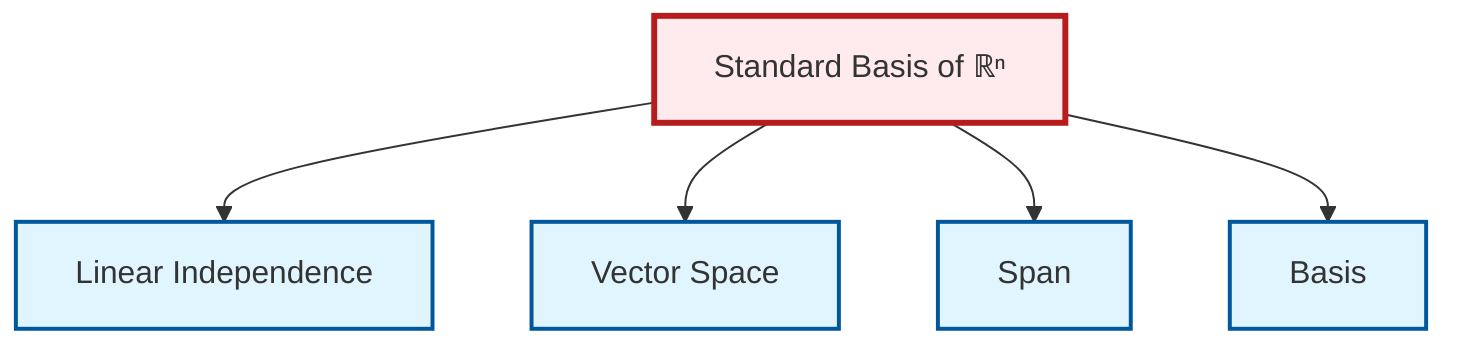 graph TD
    classDef definition fill:#e1f5fe,stroke:#01579b,stroke-width:2px
    classDef theorem fill:#f3e5f5,stroke:#4a148c,stroke-width:2px
    classDef axiom fill:#fff3e0,stroke:#e65100,stroke-width:2px
    classDef example fill:#e8f5e9,stroke:#1b5e20,stroke-width:2px
    classDef current fill:#ffebee,stroke:#b71c1c,stroke-width:3px
    def-span["Span"]:::definition
    def-basis["Basis"]:::definition
    ex-standard-basis-rn["Standard Basis of ℝⁿ"]:::example
    def-vector-space["Vector Space"]:::definition
    def-linear-independence["Linear Independence"]:::definition
    ex-standard-basis-rn --> def-linear-independence
    ex-standard-basis-rn --> def-vector-space
    ex-standard-basis-rn --> def-span
    ex-standard-basis-rn --> def-basis
    class ex-standard-basis-rn current